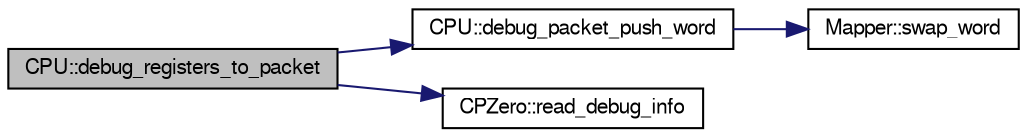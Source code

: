 digraph G
{
  edge [fontname="FreeSans",fontsize="10",labelfontname="FreeSans",labelfontsize="10"];
  node [fontname="FreeSans",fontsize="10",shape=record];
  rankdir=LR;
  Node1 [label="CPU::debug_registers_to_packet",height=0.2,width=0.4,color="black", fillcolor="grey75", style="filled" fontcolor="black"];
  Node1 -> Node2 [color="midnightblue",fontsize="10",style="solid"];
  Node2 [label="CPU::debug_packet_push_word",height=0.2,width=0.4,color="black", fillcolor="white", style="filled",URL="$classCPU.html#a80b7efe3902cde8b1bab4849aa56d092"];
  Node2 -> Node3 [color="midnightblue",fontsize="10",style="solid"];
  Node3 [label="Mapper::swap_word",height=0.2,width=0.4,color="black", fillcolor="white", style="filled",URL="$classMapper.html#aad996f69d0a2aca785f5a8e9440789be"];
  Node1 -> Node4 [color="midnightblue",fontsize="10",style="solid"];
  Node4 [label="CPZero::read_debug_info",height=0.2,width=0.4,color="black", fillcolor="white", style="filled",URL="$classCPZero.html#a57001ba4feae636ec47c8b6593e00e74"];
}
